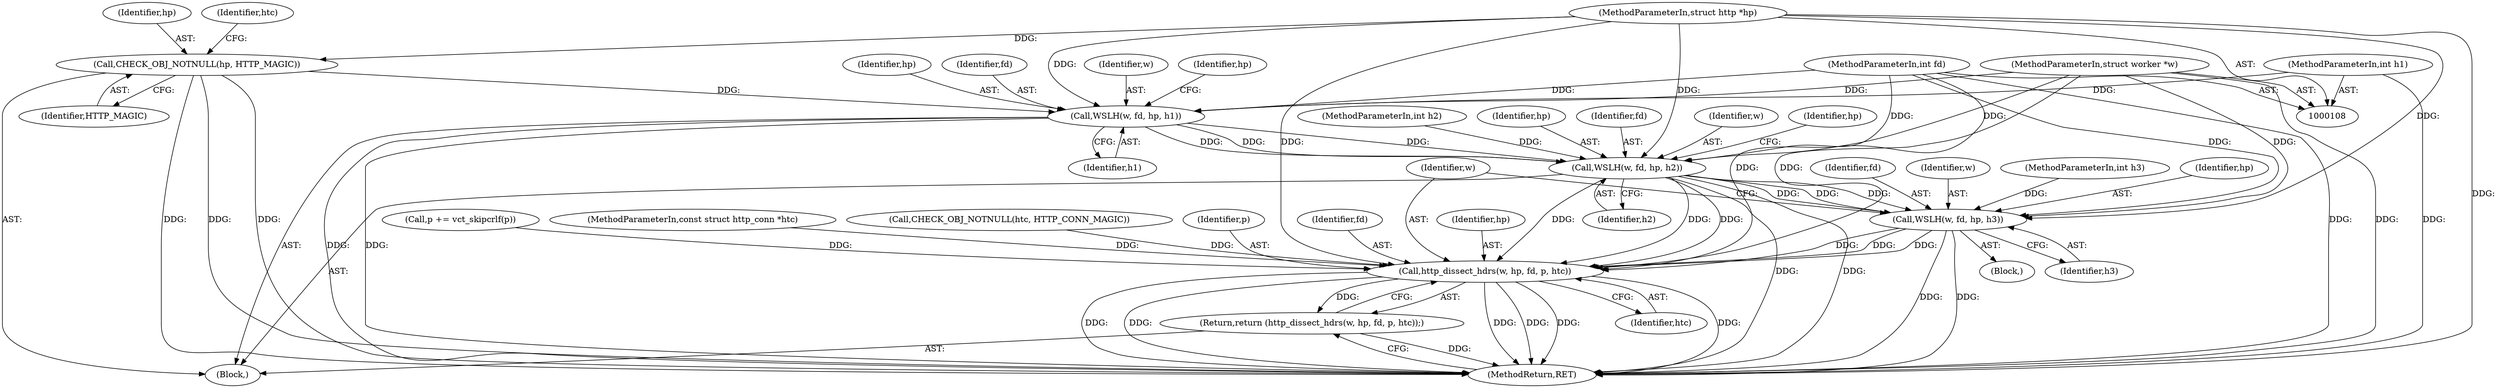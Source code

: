 digraph "0_Varnish-Cache_85e8468bec9416bd7e16b0d80cb820ecd2b330c3_0@pointer" {
"1000306" [label="(Call,WSLH(w, fd, hp, h1))"];
"1000109" [label="(MethodParameterIn,struct worker *w)"];
"1000110" [label="(MethodParameterIn,int fd)"];
"1000122" [label="(Call,CHECK_OBJ_NOTNULL(hp, HTTP_MAGIC))"];
"1000111" [label="(MethodParameterIn,struct http *hp)"];
"1000113" [label="(MethodParameterIn,int h1)"];
"1000321" [label="(Call,WSLH(w, fd, hp, h2))"];
"1000347" [label="(Call,WSLH(w, fd, hp, h3))"];
"1000353" [label="(Call,http_dissect_hdrs(w, hp, fd, p, htc))"];
"1000352" [label="(Return,return (http_dissect_hdrs(w, hp, fd, p, htc));)"];
"1000349" [label="(Identifier,fd)"];
"1000123" [label="(Identifier,hp)"];
"1000321" [label="(Call,WSLH(w, fd, hp, h2))"];
"1000358" [label="(Identifier,htc)"];
"1000292" [label="(Call,p += vct_skipcrlf(p))"];
"1000127" [label="(Identifier,htc)"];
"1000112" [label="(MethodParameterIn,const struct http_conn *htc)"];
"1000116" [label="(Block,)"];
"1000323" [label="(Identifier,fd)"];
"1000331" [label="(Identifier,hp)"];
"1000354" [label="(Identifier,w)"];
"1000353" [label="(Call,http_dissect_hdrs(w, hp, fd, p, htc))"];
"1000114" [label="(MethodParameterIn,int h2)"];
"1000359" [label="(MethodReturn,RET)"];
"1000124" [label="(Identifier,HTTP_MAGIC)"];
"1000347" [label="(Call,WSLH(w, fd, hp, h3))"];
"1000310" [label="(Identifier,h1)"];
"1000109" [label="(MethodParameterIn,struct worker *w)"];
"1000113" [label="(MethodParameterIn,int h1)"];
"1000316" [label="(Identifier,hp)"];
"1000324" [label="(Identifier,hp)"];
"1000348" [label="(Identifier,w)"];
"1000322" [label="(Identifier,w)"];
"1000110" [label="(MethodParameterIn,int fd)"];
"1000336" [label="(Block,)"];
"1000115" [label="(MethodParameterIn,int h3)"];
"1000119" [label="(Call,CHECK_OBJ_NOTNULL(htc, HTTP_CONN_MAGIC))"];
"1000309" [label="(Identifier,hp)"];
"1000111" [label="(MethodParameterIn,struct http *hp)"];
"1000350" [label="(Identifier,hp)"];
"1000308" [label="(Identifier,fd)"];
"1000325" [label="(Identifier,h2)"];
"1000122" [label="(Call,CHECK_OBJ_NOTNULL(hp, HTTP_MAGIC))"];
"1000307" [label="(Identifier,w)"];
"1000352" [label="(Return,return (http_dissect_hdrs(w, hp, fd, p, htc));)"];
"1000357" [label="(Identifier,p)"];
"1000356" [label="(Identifier,fd)"];
"1000355" [label="(Identifier,hp)"];
"1000306" [label="(Call,WSLH(w, fd, hp, h1))"];
"1000351" [label="(Identifier,h3)"];
"1000306" -> "1000116"  [label="AST: "];
"1000306" -> "1000310"  [label="CFG: "];
"1000307" -> "1000306"  [label="AST: "];
"1000308" -> "1000306"  [label="AST: "];
"1000309" -> "1000306"  [label="AST: "];
"1000310" -> "1000306"  [label="AST: "];
"1000316" -> "1000306"  [label="CFG: "];
"1000306" -> "1000359"  [label="DDG: "];
"1000306" -> "1000359"  [label="DDG: "];
"1000109" -> "1000306"  [label="DDG: "];
"1000110" -> "1000306"  [label="DDG: "];
"1000122" -> "1000306"  [label="DDG: "];
"1000111" -> "1000306"  [label="DDG: "];
"1000113" -> "1000306"  [label="DDG: "];
"1000306" -> "1000321"  [label="DDG: "];
"1000306" -> "1000321"  [label="DDG: "];
"1000306" -> "1000321"  [label="DDG: "];
"1000109" -> "1000108"  [label="AST: "];
"1000109" -> "1000359"  [label="DDG: "];
"1000109" -> "1000321"  [label="DDG: "];
"1000109" -> "1000347"  [label="DDG: "];
"1000109" -> "1000353"  [label="DDG: "];
"1000110" -> "1000108"  [label="AST: "];
"1000110" -> "1000359"  [label="DDG: "];
"1000110" -> "1000321"  [label="DDG: "];
"1000110" -> "1000347"  [label="DDG: "];
"1000110" -> "1000353"  [label="DDG: "];
"1000122" -> "1000116"  [label="AST: "];
"1000122" -> "1000124"  [label="CFG: "];
"1000123" -> "1000122"  [label="AST: "];
"1000124" -> "1000122"  [label="AST: "];
"1000127" -> "1000122"  [label="CFG: "];
"1000122" -> "1000359"  [label="DDG: "];
"1000122" -> "1000359"  [label="DDG: "];
"1000122" -> "1000359"  [label="DDG: "];
"1000111" -> "1000122"  [label="DDG: "];
"1000111" -> "1000108"  [label="AST: "];
"1000111" -> "1000359"  [label="DDG: "];
"1000111" -> "1000321"  [label="DDG: "];
"1000111" -> "1000347"  [label="DDG: "];
"1000111" -> "1000353"  [label="DDG: "];
"1000113" -> "1000108"  [label="AST: "];
"1000113" -> "1000359"  [label="DDG: "];
"1000321" -> "1000116"  [label="AST: "];
"1000321" -> "1000325"  [label="CFG: "];
"1000322" -> "1000321"  [label="AST: "];
"1000323" -> "1000321"  [label="AST: "];
"1000324" -> "1000321"  [label="AST: "];
"1000325" -> "1000321"  [label="AST: "];
"1000331" -> "1000321"  [label="CFG: "];
"1000321" -> "1000359"  [label="DDG: "];
"1000321" -> "1000359"  [label="DDG: "];
"1000114" -> "1000321"  [label="DDG: "];
"1000321" -> "1000347"  [label="DDG: "];
"1000321" -> "1000347"  [label="DDG: "];
"1000321" -> "1000347"  [label="DDG: "];
"1000321" -> "1000353"  [label="DDG: "];
"1000321" -> "1000353"  [label="DDG: "];
"1000321" -> "1000353"  [label="DDG: "];
"1000347" -> "1000336"  [label="AST: "];
"1000347" -> "1000351"  [label="CFG: "];
"1000348" -> "1000347"  [label="AST: "];
"1000349" -> "1000347"  [label="AST: "];
"1000350" -> "1000347"  [label="AST: "];
"1000351" -> "1000347"  [label="AST: "];
"1000354" -> "1000347"  [label="CFG: "];
"1000347" -> "1000359"  [label="DDG: "];
"1000347" -> "1000359"  [label="DDG: "];
"1000115" -> "1000347"  [label="DDG: "];
"1000347" -> "1000353"  [label="DDG: "];
"1000347" -> "1000353"  [label="DDG: "];
"1000347" -> "1000353"  [label="DDG: "];
"1000353" -> "1000352"  [label="AST: "];
"1000353" -> "1000358"  [label="CFG: "];
"1000354" -> "1000353"  [label="AST: "];
"1000355" -> "1000353"  [label="AST: "];
"1000356" -> "1000353"  [label="AST: "];
"1000357" -> "1000353"  [label="AST: "];
"1000358" -> "1000353"  [label="AST: "];
"1000352" -> "1000353"  [label="CFG: "];
"1000353" -> "1000359"  [label="DDG: "];
"1000353" -> "1000359"  [label="DDG: "];
"1000353" -> "1000359"  [label="DDG: "];
"1000353" -> "1000359"  [label="DDG: "];
"1000353" -> "1000359"  [label="DDG: "];
"1000353" -> "1000359"  [label="DDG: "];
"1000353" -> "1000352"  [label="DDG: "];
"1000292" -> "1000353"  [label="DDG: "];
"1000119" -> "1000353"  [label="DDG: "];
"1000112" -> "1000353"  [label="DDG: "];
"1000352" -> "1000116"  [label="AST: "];
"1000359" -> "1000352"  [label="CFG: "];
"1000352" -> "1000359"  [label="DDG: "];
}
